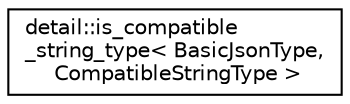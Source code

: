 digraph "Graphical Class Hierarchy"
{
 // LATEX_PDF_SIZE
  edge [fontname="Helvetica",fontsize="10",labelfontname="Helvetica",labelfontsize="10"];
  node [fontname="Helvetica",fontsize="10",shape=record];
  rankdir="LR";
  Node0 [label="detail::is_compatible\l_string_type\< BasicJsonType,\l CompatibleStringType \>",height=0.2,width=0.4,color="black", fillcolor="white", style="filled",URL="$structdetail_1_1is__compatible__string__type.html",tooltip=" "];
}
